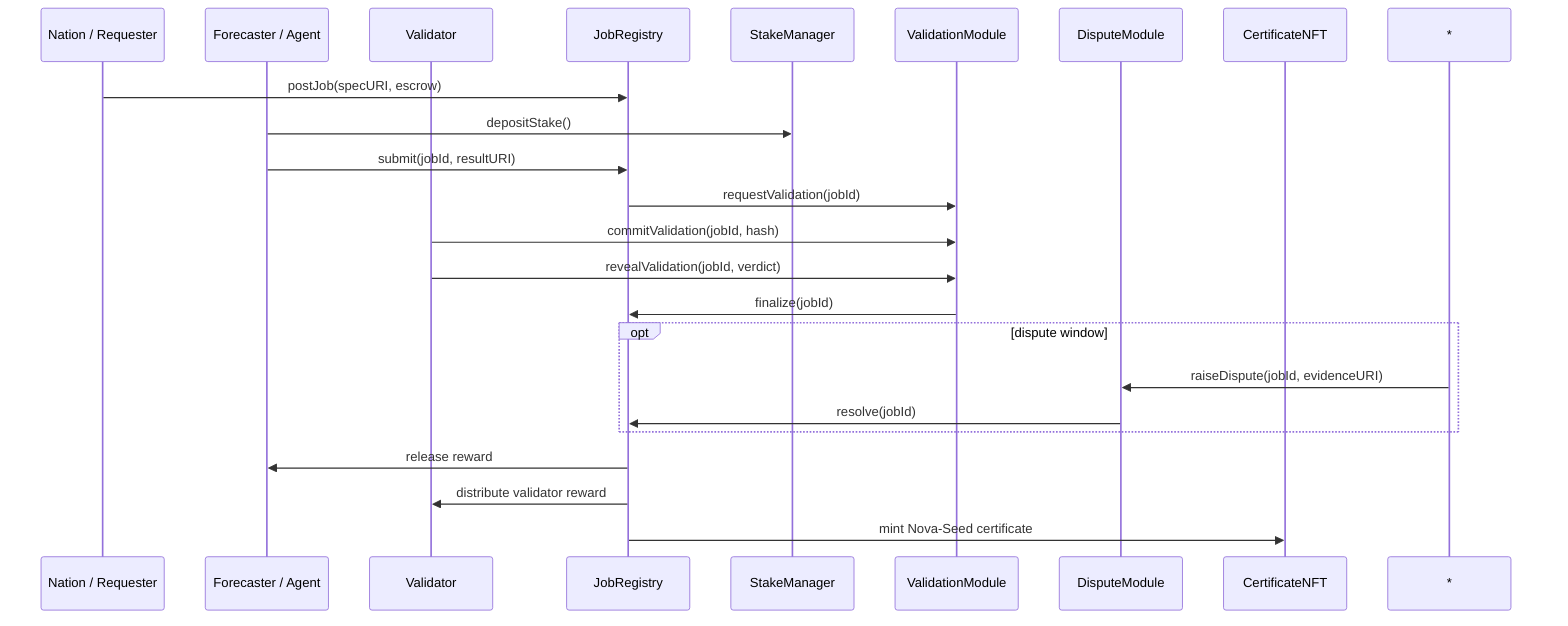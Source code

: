 sequenceDiagram
  participant Nation as Nation / Requester
  participant Agent as Forecaster / Agent
  participant Validator
  participant JR as JobRegistry
  participant SM as StakeManager
  participant VM as ValidationModule
  participant DM as DisputeModule
  participant NFT as CertificateNFT

  Nation->>JR: postJob(specURI, escrow)
  Agent->>SM: depositStake()
  Agent->>JR: submit(jobId, resultURI)
  JR->>VM: requestValidation(jobId)
  Validator->>VM: commitValidation(jobId, hash)
  Validator->>VM: revealValidation(jobId, verdict)
  VM->>JR: finalize(jobId)
  opt dispute window
    *->>DM: raiseDispute(jobId, evidenceURI)
    DM->>JR: resolve(jobId)
  end
  JR->>Agent: release reward
  JR->>Validator: distribute validator reward
  JR->>NFT: mint Nova-Seed certificate